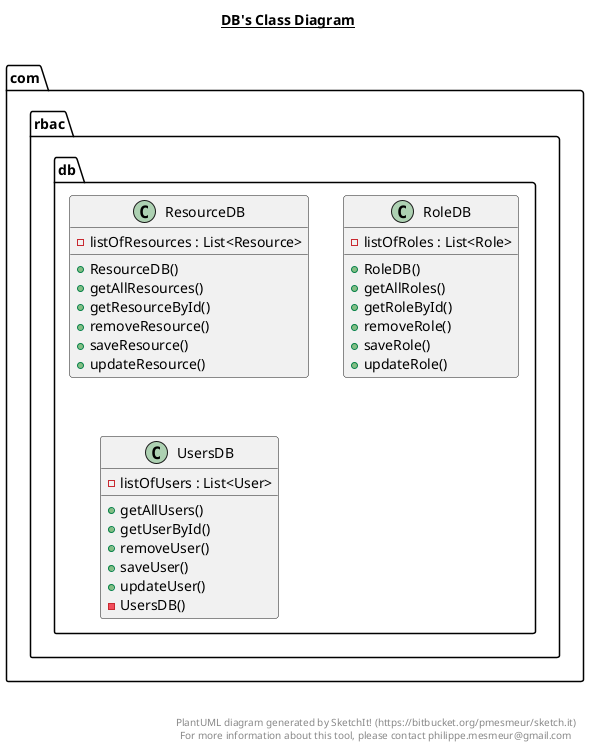 @startuml

title __DB's Class Diagram__\n

  namespace com.rbac {
    namespace db {
      class com.rbac.db.ResourceDB {
          - listOfResources : List<Resource>
          + ResourceDB()
          + getAllResources()
          + getResourceById()
          + removeResource()
          + saveResource()
          + updateResource()
      }
    }
  }
  

  namespace com.rbac {
    namespace db {
      class com.rbac.db.RoleDB {
          - listOfRoles : List<Role>
          + RoleDB()
          + getAllRoles()
          + getRoleById()
          + removeRole()
          + saveRole()
          + updateRole()
      }
    }
  }
  

  namespace com.rbac {
    namespace db {
      class com.rbac.db.UsersDB {
          - listOfUsers : List<User>
          + getAllUsers()
          + getUserById()
          + removeUser()
          + saveUser()
          + updateUser()
          - UsersDB()
      }
    }
  }
  



right footer


PlantUML diagram generated by SketchIt! (https://bitbucket.org/pmesmeur/sketch.it)
For more information about this tool, please contact philippe.mesmeur@gmail.com
endfooter

@enduml
